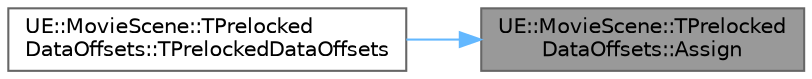 digraph "UE::MovieScene::TPrelockedDataOffsets::Assign"
{
 // INTERACTIVE_SVG=YES
 // LATEX_PDF_SIZE
  bgcolor="transparent";
  edge [fontname=Helvetica,fontsize=10,labelfontname=Helvetica,labelfontsize=10];
  node [fontname=Helvetica,fontsize=10,shape=box,height=0.2,width=0.4];
  rankdir="RL";
  Node1 [id="Node000001",label="UE::MovieScene::TPrelocked\lDataOffsets::Assign",height=0.2,width=0.4,color="gray40", fillcolor="grey60", style="filled", fontcolor="black",tooltip=" "];
  Node1 -> Node2 [id="edge1_Node000001_Node000002",dir="back",color="steelblue1",style="solid",tooltip=" "];
  Node2 [id="Node000002",label="UE::MovieScene::TPrelocked\lDataOffsets::TPrelockedDataOffsets",height=0.2,width=0.4,color="grey40", fillcolor="white", style="filled",URL="$df/d29/structUE_1_1MovieScene_1_1TPrelockedDataOffsets.html#aa6bc5c0f08a441c335074250da1bcf20",tooltip=" "];
}
